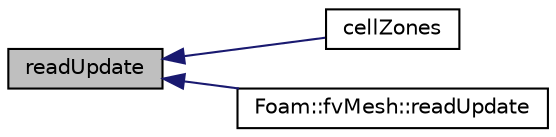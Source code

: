 digraph "readUpdate"
{
  bgcolor="transparent";
  edge [fontname="Helvetica",fontsize="10",labelfontname="Helvetica",labelfontsize="10"];
  node [fontname="Helvetica",fontsize="10",shape=record];
  rankdir="LR";
  Node17848 [label="readUpdate",height=0.2,width=0.4,color="black", fillcolor="grey75", style="filled", fontcolor="black"];
  Node17848 -> Node17849 [dir="back",color="midnightblue",fontsize="10",style="solid",fontname="Helvetica"];
  Node17849 [label="cellZones",height=0.2,width=0.4,color="black",URL="$a28565.html#a981f3e92ff079e144ef55a4fcb32dfd2",tooltip="Return non-const access to the cellZones. "];
  Node17848 -> Node17850 [dir="back",color="midnightblue",fontsize="10",style="solid",fontname="Helvetica"];
  Node17850 [label="Foam::fvMesh::readUpdate",height=0.2,width=0.4,color="black",URL="$a23593.html#a9d298b9dbcdbe96c85e7ea556233a8c2",tooltip="Update the mesh based on the mesh files saved in time. "];
}
